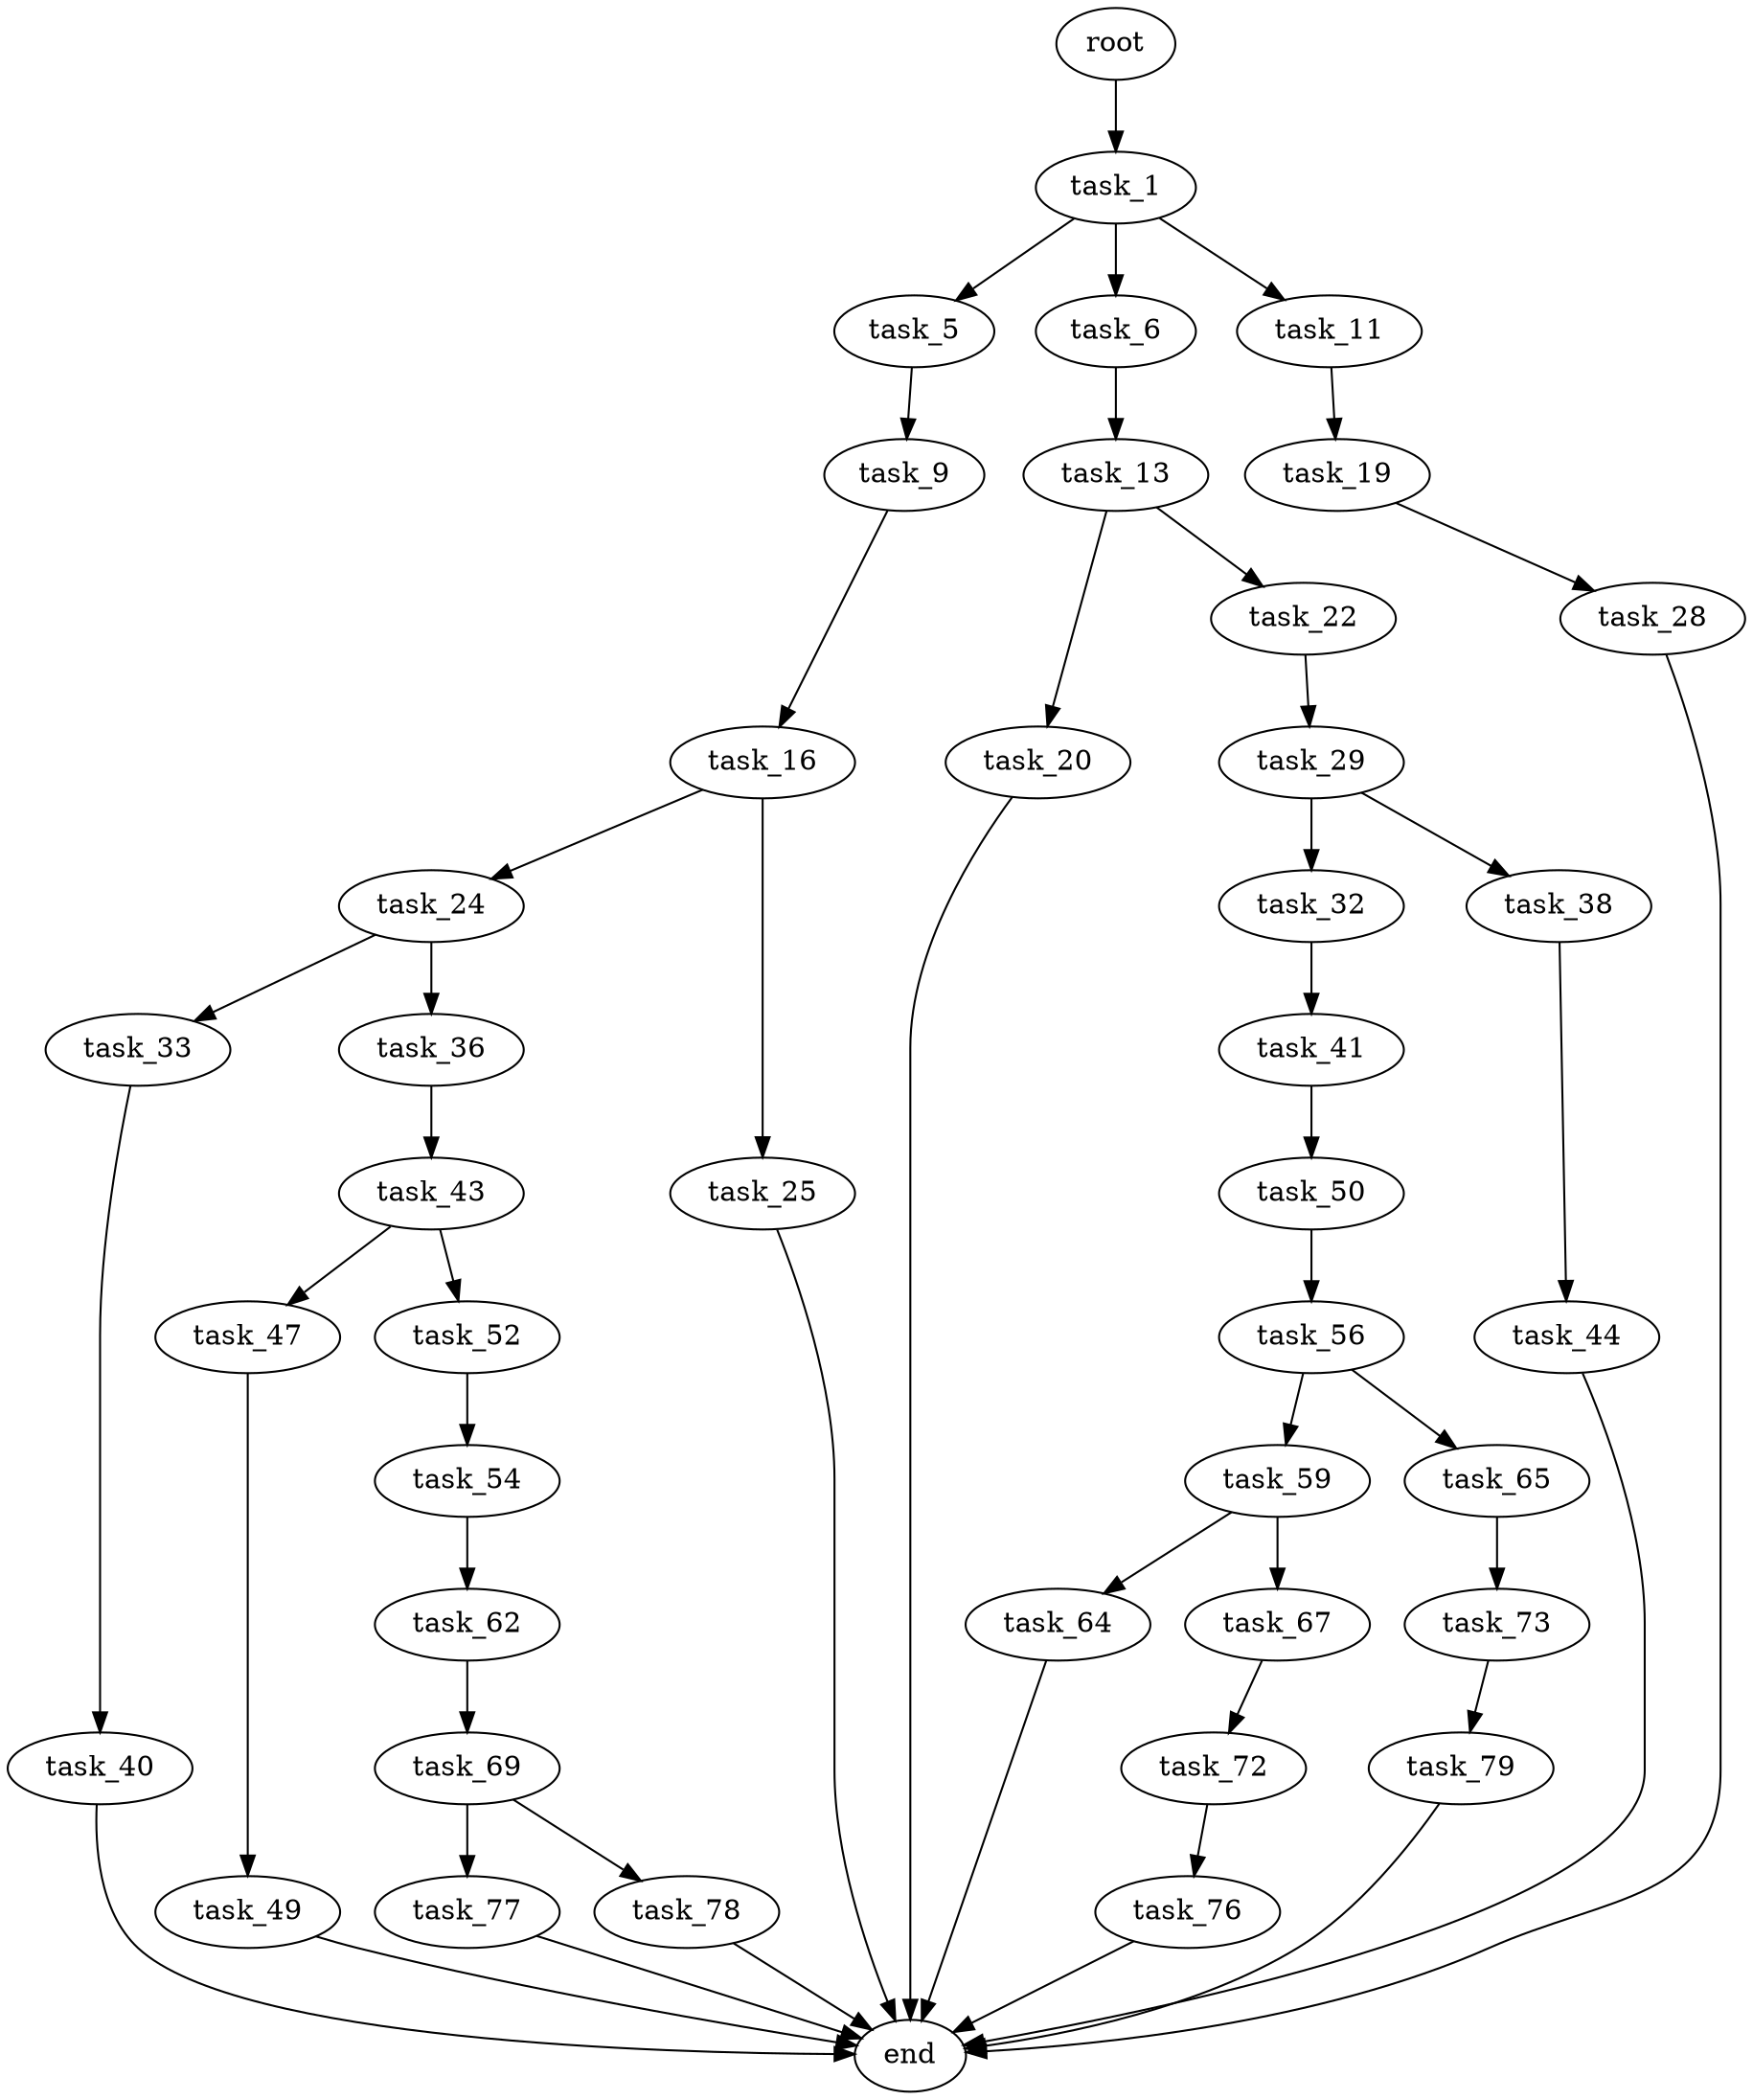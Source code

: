 digraph G {
  root [size="0.000000"];
  task_1 [size="1073741824000.000000"];
  task_5 [size="512964240620.000000"];
  task_6 [size="28070268925.000000"];
  task_11 [size="13180152496.000000"];
  task_9 [size="370426184944.000000"];
  task_13 [size="381314569152.000000"];
  task_16 [size="4968838494.000000"];
  task_19 [size="833765721125.000000"];
  task_20 [size="1582667073.000000"];
  task_22 [size="782757789696.000000"];
  task_24 [size="368293445632.000000"];
  task_25 [size="16371698692.000000"];
  task_28 [size="147888474123.000000"];
  end [size="0.000000"];
  task_29 [size="399729179296.000000"];
  task_33 [size="269231620694.000000"];
  task_36 [size="782757789696.000000"];
  task_32 [size="504307734944.000000"];
  task_38 [size="2130311752.000000"];
  task_41 [size="110038422204.000000"];
  task_40 [size="28991029248.000000"];
  task_43 [size="21060538137.000000"];
  task_44 [size="28991029248.000000"];
  task_50 [size="12049064668.000000"];
  task_47 [size="8003605152.000000"];
  task_52 [size="109230432468.000000"];
  task_49 [size="524885016.000000"];
  task_56 [size="355494923283.000000"];
  task_54 [size="20043115110.000000"];
  task_62 [size="81661536036.000000"];
  task_59 [size="89569988364.000000"];
  task_65 [size="368293445632.000000"];
  task_64 [size="14189318288.000000"];
  task_67 [size="87559933535.000000"];
  task_69 [size="163121016516.000000"];
  task_73 [size="68719476736.000000"];
  task_72 [size="549755813888.000000"];
  task_77 [size="368293445632.000000"];
  task_78 [size="166278599616.000000"];
  task_76 [size="12994548598.000000"];
  task_79 [size="7788146502.000000"];

  root -> task_1 [size="1.000000"];
  task_1 -> task_5 [size="838860800.000000"];
  task_1 -> task_6 [size="838860800.000000"];
  task_1 -> task_11 [size="838860800.000000"];
  task_5 -> task_9 [size="536870912.000000"];
  task_6 -> task_13 [size="679477248.000000"];
  task_11 -> task_19 [size="411041792.000000"];
  task_9 -> task_16 [size="301989888.000000"];
  task_13 -> task_20 [size="838860800.000000"];
  task_13 -> task_22 [size="838860800.000000"];
  task_16 -> task_24 [size="411041792.000000"];
  task_16 -> task_25 [size="411041792.000000"];
  task_19 -> task_28 [size="679477248.000000"];
  task_20 -> end [size="1.000000"];
  task_22 -> task_29 [size="679477248.000000"];
  task_24 -> task_33 [size="411041792.000000"];
  task_24 -> task_36 [size="411041792.000000"];
  task_25 -> end [size="1.000000"];
  task_28 -> end [size="1.000000"];
  task_29 -> task_32 [size="411041792.000000"];
  task_29 -> task_38 [size="411041792.000000"];
  task_33 -> task_40 [size="301989888.000000"];
  task_36 -> task_43 [size="679477248.000000"];
  task_32 -> task_41 [size="536870912.000000"];
  task_38 -> task_44 [size="75497472.000000"];
  task_41 -> task_50 [size="301989888.000000"];
  task_40 -> end [size="1.000000"];
  task_43 -> task_47 [size="411041792.000000"];
  task_43 -> task_52 [size="411041792.000000"];
  task_44 -> end [size="1.000000"];
  task_50 -> task_56 [size="33554432.000000"];
  task_47 -> task_49 [size="536870912.000000"];
  task_52 -> task_54 [size="134217728.000000"];
  task_49 -> end [size="1.000000"];
  task_56 -> task_59 [size="411041792.000000"];
  task_56 -> task_65 [size="411041792.000000"];
  task_54 -> task_62 [size="536870912.000000"];
  task_62 -> task_69 [size="134217728.000000"];
  task_59 -> task_64 [size="134217728.000000"];
  task_59 -> task_67 [size="134217728.000000"];
  task_65 -> task_73 [size="411041792.000000"];
  task_64 -> end [size="1.000000"];
  task_67 -> task_72 [size="75497472.000000"];
  task_69 -> task_77 [size="134217728.000000"];
  task_69 -> task_78 [size="134217728.000000"];
  task_73 -> task_79 [size="134217728.000000"];
  task_72 -> task_76 [size="536870912.000000"];
  task_77 -> end [size="1.000000"];
  task_78 -> end [size="1.000000"];
  task_76 -> end [size="1.000000"];
  task_79 -> end [size="1.000000"];
}
